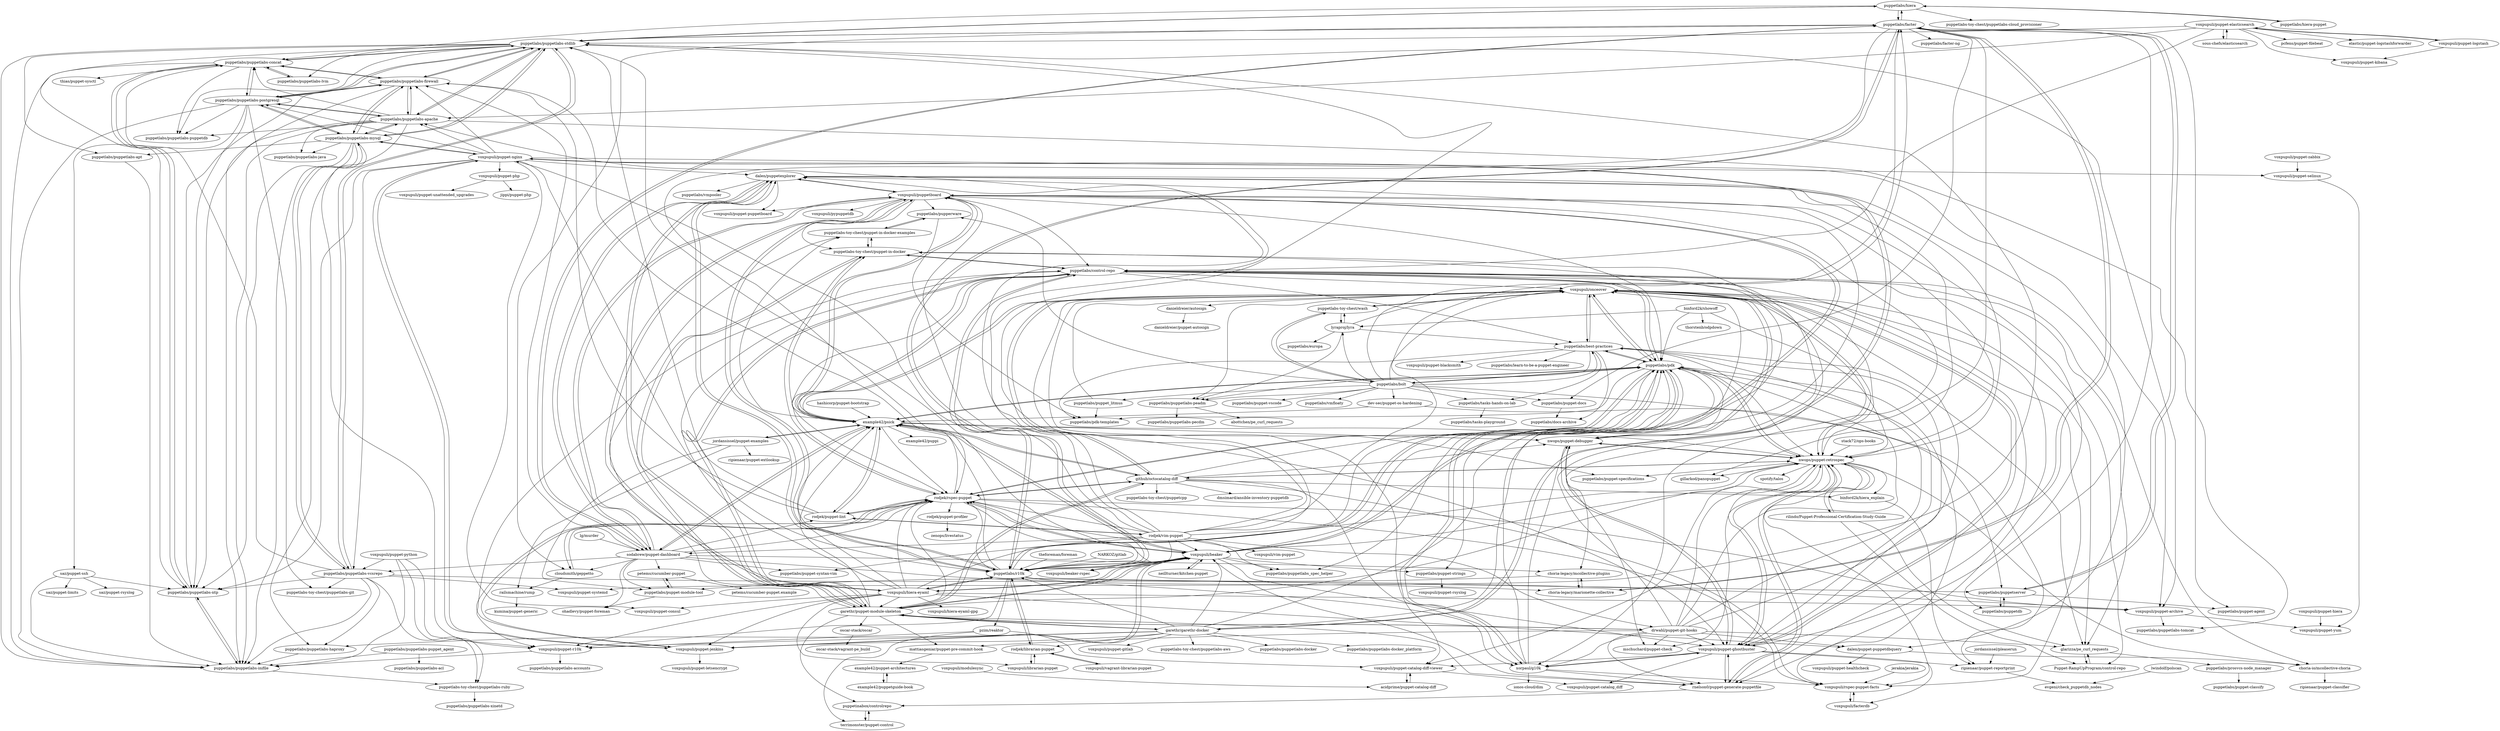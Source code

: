 digraph G {
"puppetlabs/hiera" -> "puppetlabs/hiera-puppet"
"puppetlabs/hiera" -> "puppetlabs/facter"
"puppetlabs/hiera" -> "puppetlabs/puppetlabs-stdlib"
"puppetlabs/hiera" -> "puppetlabs/puppetlabs-concat"
"puppetlabs/hiera" -> "puppetlabs-toy-chest/puppetlabs-cloud_provisioner"
"lyraproj/lyra" -> "puppetlabs-toy-chest/wash"
"lyraproj/lyra" -> "puppetlabs/europa"
"lyraproj/lyra" -> "voxpupuli/onceover"
"lyraproj/lyra" -> "puppetlabs/puppetlabs-peadm"
"lyraproj/lyra" -> "puppetlabs/best-practices"
"voxpupuli/puppetboard" -> "dalen/puppetexplorer"
"voxpupuli/puppetboard" -> "puppetlabs/r10k"
"voxpupuli/puppetboard" -> "voxpupuli/hiera-eyaml"
"voxpupuli/puppetboard" -> "xorpaul/g10k"
"voxpupuli/puppetboard" -> "voxpupuli/puppet-puppetboard"
"voxpupuli/puppetboard" -> "voxpupuli/pypuppetdb"
"voxpupuli/puppetboard" -> "example42/psick"
"voxpupuli/puppetboard" -> "sodabrew/puppet-dashboard"
"voxpupuli/puppetboard" -> "voxpupuli/beaker"
"voxpupuli/puppetboard" -> "puppetlabs/pdk"
"voxpupuli/puppetboard" -> "nwops/puppet-retrospec"
"voxpupuli/puppetboard" -> "puppetlabs/control-repo"
"voxpupuli/puppetboard" -> "puppetlabs-toy-chest/puppet-in-docker"
"voxpupuli/puppetboard" -> "voxpupuli/puppet-ghostbuster"
"voxpupuli/puppetboard" -> "puppetlabs/pupperware"
"voxpupuli/beaker" -> "rodjek/rspec-puppet"
"voxpupuli/beaker" -> "neillturner/kitchen-puppet"
"voxpupuli/beaker" -> "voxpupuli/beaker-rspec"
"voxpupuli/beaker" -> "puppetlabs/r10k"
"voxpupuli/beaker" -> "voxpupuli/hiera-eyaml"
"voxpupuli/beaker" -> "garethr/puppet-module-skeleton"
"voxpupuli/beaker" -> "puppetlabs/pdk"
"voxpupuli/beaker" -> "puppetlabs/puppetlabs_spec_helper"
"voxpupuli/beaker" -> "rnelson0/puppet-generate-puppetfile"
"voxpupuli/beaker" -> "example42/psick"
"voxpupuli/beaker" -> "voxpupuli/puppet-jenkins"
"voxpupuli/beaker" -> "voxpupuli/puppet-ghostbuster"
"voxpupuli/beaker" -> "puppetlabs/puppet-strings"
"voxpupuli/beaker" -> "voxpupuli/puppetboard"
"voxpupuli/beaker" -> "nwops/puppet-retrospec"
"voxpupuli/puppet-php" -> "voxpupuli/puppet-unattended_upgrades"
"voxpupuli/puppet-php" -> "jippi/puppet-php"
"jordansissel/pleaserun" -> "ripienaar/puppet-reportprint" ["e"=1]
"garethr/puppet-module-skeleton" -> "rnelson0/puppet-generate-puppetfile"
"garethr/puppet-module-skeleton" -> "garethr/garethr-docker"
"garethr/puppet-module-skeleton" -> "voxpupuli/beaker"
"garethr/puppet-module-skeleton" -> "nwops/puppet-retrospec"
"garethr/puppet-module-skeleton" -> "puppetlabs-toy-chest/puppet-in-docker"
"garethr/puppet-module-skeleton" -> "drwahl/puppet-git-hooks"
"garethr/puppet-module-skeleton" -> "puppetlabs-toy-chest/puppet-in-docker-examples"
"garethr/puppet-module-skeleton" -> "puppetinabox/controlrepo"
"garethr/puppet-module-skeleton" -> "puppetlabs/control-repo"
"garethr/puppet-module-skeleton" -> "rodjek/rspec-puppet"
"garethr/puppet-module-skeleton" -> "dalen/puppetexplorer"
"garethr/puppet-module-skeleton" -> "github/octocatalog-diff"
"garethr/puppet-module-skeleton" -> "oscar-stack/oscar"
"garethr/puppet-module-skeleton" -> "example42/psick"
"garethr/puppet-module-skeleton" -> "mattiasgeniar/puppet-pre-commit-hook"
"rodjek/vim-puppet" -> "voxpupuli/vim-puppet"
"rodjek/vim-puppet" -> "rodjek/puppet-lint" ["e"=1]
"rodjek/vim-puppet" -> "puppetlabs/puppet-syntax-vim"
"rodjek/vim-puppet" -> "rodjek/rspec-puppet"
"rodjek/vim-puppet" -> "puppetlabs/r10k"
"rodjek/vim-puppet" -> "drwahl/puppet-git-hooks"
"rodjek/vim-puppet" -> "puppetlabs/facter"
"rodjek/vim-puppet" -> "puppetlabs/puppetlabs-apache"
"rodjek/vim-puppet" -> "voxpupuli/beaker"
"rodjek/vim-puppet" -> "dalen/puppetexplorer"
"rodjek/vim-puppet" -> "voxpupuli/puppet-nginx"
"rodjek/vim-puppet" -> "sodabrew/puppet-dashboard"
"rodjek/vim-puppet" -> "voxpupuli/puppetboard"
"rodjek/vim-puppet" -> "puppetlabs/puppetlabs-stdlib"
"rodjek/vim-puppet" -> "puppetlabs/pdk"
"jordansissel/puppet-examples" -> "example42/psick"
"jordansissel/puppet-examples" -> "puppetlabs/puppet-module-tool"
"jordansissel/puppet-examples" -> "ripienaar/puppet-extlookup"
"jordansissel/puppet-examples" -> "railsmachine/rump"
"puppetlabs/puppetlabs-ntp" -> "puppetlabs/puppetlabs-inifile"
"puppetlabs/puppetlabs-ntp" -> "puppetlabs/puppetlabs-concat"
"dev-sec/puppet-os-hardening" -> "ripienaar/puppet-reportprint" ["e"=1]
"dev-sec/puppet-os-hardening" -> "example42/psick" ["e"=1]
"puppetlabs/puppetserver" -> "puppetlabs/puppetdb"
"puppetlabs/puppetserver" -> "puppetlabs/puppet-agent"
"puppetlabs/puppetserver" -> "puppetlabs/facter"
"acidprime/puppet-catalog-diff" -> "voxpupuli/puppet-catalog-diff-viewer"
"puppetlabs/puppetlabs-apt" -> "puppetlabs/puppetlabs-inifile"
"nwops/puppet-retrospec" -> "voxpupuli/onceover"
"nwops/puppet-retrospec" -> "rnelson0/puppet-generate-puppetfile"
"nwops/puppet-retrospec" -> "nwops/puppet-debugger"
"nwops/puppet-retrospec" -> "voxpupuli/puppet-ghostbuster"
"nwops/puppet-retrospec" -> "voxpupuli/rspec-puppet-facts"
"nwops/puppet-retrospec" -> "github/octocatalog-diff"
"nwops/puppet-retrospec" -> "choria-io/mcollective-choria"
"nwops/puppet-retrospec" -> "voxpupuli/puppet-catalog-diff-viewer"
"nwops/puppet-retrospec" -> "puppetlabs/puppet-specifications"
"nwops/puppet-retrospec" -> "rilindo/Puppet-Professional-Certification-Study-Guide"
"nwops/puppet-retrospec" -> "spotify/talos"
"nwops/puppet-retrospec" -> "gillarkod/panopuppet"
"nwops/puppet-retrospec" -> "binford2k/hiera_explain"
"nwops/puppet-retrospec" -> "mschuchard/puppet-check"
"nwops/puppet-retrospec" -> "puppetlabs/pdk"
"neillturner/kitchen-puppet" -> "voxpupuli/beaker"
"voxpupuli/hiera-eyaml" -> "voxpupuli/beaker"
"voxpupuli/hiera-eyaml" -> "voxpupuli/puppetboard"
"voxpupuli/hiera-eyaml" -> "puppetlabs/r10k"
"voxpupuli/hiera-eyaml" -> "voxpupuli/puppet-r10k"
"voxpupuli/hiera-eyaml" -> "rodjek/rspec-puppet"
"voxpupuli/hiera-eyaml" -> "nwops/puppet-retrospec"
"voxpupuli/hiera-eyaml" -> "voxpupuli/librarian-puppet"
"voxpupuli/hiera-eyaml" -> "voxpupuli/puppet-jenkins"
"voxpupuli/hiera-eyaml" -> "voxpupuli/puppet-consul" ["e"=1]
"voxpupuli/hiera-eyaml" -> "voxpupuli/puppet-archive"
"voxpupuli/hiera-eyaml" -> "puppetlabs/control-repo"
"voxpupuli/hiera-eyaml" -> "dalen/puppet-puppetdbquery"
"voxpupuli/hiera-eyaml" -> "example42/psick"
"voxpupuli/hiera-eyaml" -> "voxpupuli/hiera-eyaml-gpg"
"voxpupuli/hiera-eyaml" -> "garethr/puppet-module-skeleton"
"puppetlabs/hiera-puppet" -> "puppetlabs/hiera"
"ripienaar/puppet-reportprint" -> "evgeni/check_puppetdb_nodes"
"saz/puppet-ssh" -> "saz/puppet-limits"
"saz/puppet-ssh" -> "saz/puppet-rsyslog"
"saz/puppet-ssh" -> "puppetlabs/puppetlabs-ntp"
"saz/puppet-ssh" -> "puppetlabs/puppetlabs-inifile"
"voxpupuli/puppet-zabbix" -> "voxpupuli/puppet-selinux"
"puppetlabs/tasks-hands-on-lab" -> "puppetlabs/tasks-playground"
"puppetlabs/puppetlabs-mysql" -> "puppetlabs/puppetlabs-apache"
"puppetlabs/puppetlabs-mysql" -> "puppetlabs/puppetlabs-firewall"
"puppetlabs/puppetlabs-mysql" -> "puppetlabs/puppetlabs-stdlib"
"puppetlabs/puppetlabs-mysql" -> "puppetlabs/puppetlabs-vcsrepo"
"puppetlabs/puppetlabs-mysql" -> "puppetlabs/puppetlabs-apt"
"puppetlabs/puppetlabs-mysql" -> "puppetlabs/puppetlabs-inifile"
"puppetlabs/puppetlabs-mysql" -> "puppetlabs/puppetlabs-postgresql"
"puppetlabs/puppetlabs-mysql" -> "puppetlabs/puppetlabs-ntp"
"puppetlabs/puppetlabs-mysql" -> "voxpupuli/puppet-r10k"
"puppetlabs/puppetlabs-mysql" -> "puppetlabs/puppetlabs-java"
"puppetlabs/puppetlabs-mysql" -> "voxpupuli/puppet-nginx"
"voxpupuli/puppet-nginx" -> "puppetlabs/puppetlabs-mysql"
"voxpupuli/puppet-nginx" -> "voxpupuli/puppet-archive"
"voxpupuli/puppet-nginx" -> "voxpupuli/puppet-consul" ["e"=1]
"voxpupuli/puppet-nginx" -> "voxpupuli/puppet-selinux"
"voxpupuli/puppet-nginx" -> "voxpupuli/puppet-php"
"voxpupuli/puppet-nginx" -> "voxpupuli/puppet-jenkins"
"voxpupuli/puppet-nginx" -> "garethr/garethr-docker"
"voxpupuli/puppet-nginx" -> "puppetlabs/puppetlabs-apache"
"voxpupuli/puppet-nginx" -> "puppetlabs/puppetlabs-vcsrepo"
"voxpupuli/puppet-nginx" -> "dalen/puppetexplorer"
"voxpupuli/puppet-nginx" -> "puppetlabs/puppetlabs-postgresql"
"voxpupuli/puppet-nginx" -> "puppetlabs/puppetlabs-firewall"
"voxpupuli/puppet-nginx" -> "puppetlabs/puppetlabs-ntp"
"voxpupuli/puppet-nginx" -> "puppetlabs/r10k"
"puppetlabs/puppetlabs-stdlib" -> "puppetlabs/puppetlabs-concat"
"puppetlabs/puppetlabs-stdlib" -> "puppetlabs/puppetlabs-firewall"
"puppetlabs/puppetlabs-stdlib" -> "puppetlabs/puppetlabs-vcsrepo"
"puppetlabs/puppetlabs-stdlib" -> "puppetlabs/puppetlabs-inifile"
"puppetlabs/puppetlabs-stdlib" -> "puppetlabs/puppetlabs-apache"
"puppetlabs/puppetlabs-stdlib" -> "puppetlabs/puppetlabs-ntp"
"puppetlabs/puppetlabs-stdlib" -> "puppetlabs/puppetlabs-mysql"
"puppetlabs/puppetlabs-stdlib" -> "puppetlabs/hiera"
"puppetlabs/puppetlabs-stdlib" -> "puppetlabs/puppetlabs-lvm"
"puppetlabs/puppetlabs-stdlib" -> "puppetlabs/puppetlabs-postgresql"
"puppetlabs/puppetlabs-stdlib" -> "puppetlabs/puppetlabs-apt"
"puppetlabs/puppetlabs-stdlib" -> "voxpupuli/puppet-archive"
"puppetlabs/puppetlabs-stdlib" -> "voxpupuli/puppet-systemd"
"puppetlabs/puppetlabs-stdlib" -> "puppetlabs/facter"
"puppetlabs/puppetlabs-stdlib" -> "puppetlabs/puppetlabs-puppetdb"
"puppetlabs/puppetlabs-firewall" -> "puppetlabs/puppetlabs-stdlib"
"puppetlabs/puppetlabs-firewall" -> "puppetlabs/puppetlabs-inifile"
"puppetlabs/puppetlabs-firewall" -> "puppetlabs/puppetlabs-ntp"
"puppetlabs/puppetlabs-firewall" -> "puppetlabs/puppetlabs-concat"
"puppetlabs/puppetlabs-firewall" -> "puppetlabs/puppetlabs-mysql"
"puppetlabs/puppetlabs-firewall" -> "puppetlabs/puppetlabs-postgresql"
"puppetlabs/puppetlabs-firewall" -> "puppetlabs/puppetlabs-apache"
"puppetlabs/pupperware" -> "puppetlabs-toy-chest/puppet-in-docker-examples"
"puppetlabs/pupperware" -> "puppetlabs/pdk-templates"
"cloudsmith/geppetto" -> "railsmachine/rump"
"cloudsmith/geppetto" -> "rodjek/rspec-puppet"
"puppetlabs-toy-chest/wash" -> "voxpupuli/onceover"
"puppetlabs-toy-chest/wash" -> "lyraproj/lyra"
"puppetlabs-toy-chest/wash" -> "puppetlabs/bolt"
"choria-legacy/marionette-collective" -> "choria-legacy/mcollective-plugins"
"choria-legacy/marionette-collective" -> "puppetlabs/facter"
"choria-legacy/mcollective-plugins" -> "choria-legacy/marionette-collective"
"choria-legacy/mcollective-plugins" -> "puppetlabs/puppet-module-tool"
"voxpupuli/vagrant-librarian-puppet" -> "rodjek/librarian-puppet"
"puppetlabs/puppetlabs-peadm" -> "puppetlabs/puppetlabs-pecdm"
"puppetlabs/puppetlabs-peadm" -> "abottchen/pe_curl_requests"
"example42/puppet-architectures" -> "example42/puppetguide-book"
"puppetlabs/puppet_litmus" -> "puppetlabs/pdk-templates"
"puppetlabs/puppet_litmus" -> "voxpupuli/onceover"
"theforeman/foreman" -> "puppetlabs/r10k" ["e"=1]
"puppetlabs/puppetdb" -> "puppetlabs/puppetserver"
"dalen/puppetexplorer" -> "voxpupuli/puppetboard"
"dalen/puppetexplorer" -> "gillarkod/panopuppet"
"dalen/puppetexplorer" -> "dalen/puppet-puppetdbquery"
"dalen/puppetexplorer" -> "sodabrew/puppet-dashboard"
"dalen/puppetexplorer" -> "voxpupuli/puppet-puppetboard"
"dalen/puppetexplorer" -> "garethr/puppet-module-skeleton"
"dalen/puppetexplorer" -> "puppetlabs/vmpooler"
"dalen/puppetexplorer" -> "puppetlabs/r10k"
"dalen/puppetexplorer" -> "nwops/puppet-retrospec"
"sous-chefs/elasticsearch" -> "voxpupuli/puppet-elasticsearch" ["e"=1]
"rodjek/puppet-lint" -> "rodjek/rspec-puppet" ["e"=1]
"rodjek/puppet-lint" -> "puppetlabs/puppetlabs-stdlib" ["e"=1]
"rodjek/puppet-lint" -> "rodjek/vim-puppet" ["e"=1]
"rodjek/puppet-lint" -> "example42/psick" ["e"=1]
"rodjek/puppet-lint" -> "puppetlabs/puppetlabs-firewall" ["e"=1]
"rodjek/rspec-puppet" -> "voxpupuli/beaker"
"rodjek/rspec-puppet" -> "cloudsmith/geppetto"
"rodjek/rspec-puppet" -> "puppetlabs/puppetlabs_spec_helper"
"rodjek/rspec-puppet" -> "rodjek/puppet-lint" ["e"=1]
"rodjek/rspec-puppet" -> "puppetlabs/pdk"
"rodjek/rspec-puppet" -> "voxpupuli/rspec-puppet-facts"
"rodjek/rspec-puppet" -> "rodjek/puppet-profiler"
"rodjek/rspec-puppet" -> "voxpupuli/puppet-archive"
"rodjek/rspec-puppet" -> "puppetlabs-toy-chest/puppet-in-docker"
"rodjek/rspec-puppet" -> "github/octocatalog-diff"
"rodjek/rspec-puppet" -> "voxpupuli/puppet-jenkins"
"rodjek/rspec-puppet" -> "voxpupuli/beaker-rspec"
"rodjek/rspec-puppet" -> "puppetlabs/puppetlabs-firewall"
"pzim/reaktor" -> "voxpupuli/puppet-catalog-diff-viewer"
"pzim/reaktor" -> "terrimonster/puppet-control"
"pzim/reaktor" -> "voxpupuli/puppet-r10k"
"terrimonster/puppet-control" -> "puppetinabox/controlrepo"
"puppetinabox/controlrepo" -> "terrimonster/puppet-control"
"voxpupuli/modulesync" -> "acidprime/puppet-catalog-diff"
"voxpupuli/puppet-archive" -> "puppetlabs/puppetlabs-tomcat"
"voxpupuli/puppet-archive" -> "voxpupuli/puppet-yum"
"voxpupuli/rspec-puppet-facts" -> "voxpupuli/facterdb"
"puppetlabs/prosvcs-node_manager" -> "puppetlabs/puppet-classify"
"voxpupuli/puppet-selinux" -> "voxpupuli/puppet-yum"
"jerakia/jerakia" -> "voxpupuli/rspec-puppet-facts"
"puppetlabs/puppet-strings" -> "voxpupuli/puppet-rsyslog"
"stack72/ops-books" -> "nwops/puppet-retrospec" ["e"=1]
"oscar-stack/oscar" -> "oscar-stack/vagrant-pe_build"
"rilindo/Puppet-Professional-Certification-Study-Guide" -> "glarizza/pe_curl_requests"
"rilindo/Puppet-Professional-Certification-Study-Guide" -> "nwops/puppet-retrospec"
"rilindo/Puppet-Professional-Certification-Study-Guide" -> "Puppet-RampUpProgram/control-repo"
"voxpupuli/puppet-ghostbuster" -> "rnelson0/puppet-generate-puppetfile"
"voxpupuli/puppet-ghostbuster" -> "nwops/puppet-debugger"
"voxpupuli/puppet-ghostbuster" -> "ripienaar/puppet-reportprint"
"voxpupuli/puppet-ghostbuster" -> "voxpupuli/facterdb"
"voxpupuli/puppet-ghostbuster" -> "voxpupuli/puppet-catalog-diff-viewer"
"voxpupuli/puppet-ghostbuster" -> "voxpupuli/puppet-catalog_diff"
"voxpupuli/puppet-ghostbuster" -> "xorpaul/g10k"
"voxpupuli/puppet-ghostbuster" -> "nwops/puppet-retrospec"
"voxpupuli/puppet-ghostbuster" -> "voxpupuli/onceover"
"danieldreier/autosign" -> "danieldreier/puppet-autosign"
"rodjek/puppet-profiler" -> "zenops/livestatus"
"lwindolf/polscan" -> "evgeni/check_puppetdb_nodes"
"xorpaul/g10k" -> "voxpupuli/puppet-ghostbuster"
"xorpaul/g10k" -> "puppetlabs/pdk"
"xorpaul/g10k" -> "voxpupuli/rspec-puppet-facts"
"xorpaul/g10k" -> "voxpupuli/onceover"
"xorpaul/g10k" -> "nwops/puppet-debugger"
"xorpaul/g10k" -> "rnelson0/puppet-generate-puppetfile"
"xorpaul/g10k" -> "ionos-cloud/dim"
"voxpupuli/facterdb" -> "voxpupuli/rspec-puppet-facts"
"voxpupuli/puppet-catalog-diff-viewer" -> "acidprime/puppet-catalog-diff"
"voxpupuli/puppet-catalog-diff-viewer" -> "voxpupuli/puppet-catalog_diff"
"puppetlabs/puppetlabs-puppet_agent" -> "puppetlabs/puppetlabs-inifile"
"puppetlabs/puppetlabs-puppet_agent" -> "puppetlabs/puppetlabs-acl"
"binford2k/showoff" -> "nwops/puppet-retrospec"
"binford2k/showoff" -> "lyraproj/lyra"
"binford2k/showoff" -> "thorstenb/odpdown"
"binford2k/showoff" -> "puppetlabs/pdk"
"lg/murder" -> "sodabrew/puppet-dashboard" ["e"=1]
"rnelson0/puppet-generate-puppetfile" -> "nwops/puppet-retrospec"
"rnelson0/puppet-generate-puppetfile" -> "voxpupuli/puppet-ghostbuster"
"rnelson0/puppet-generate-puppetfile" -> "puppetinabox/controlrepo"
"puppetlabs/control-repo" -> "puppetlabs/r10k"
"puppetlabs/control-repo" -> "example42/psick"
"puppetlabs/control-repo" -> "nwops/puppet-retrospec"
"puppetlabs/control-repo" -> "puppetlabs-toy-chest/puppet-in-docker"
"puppetlabs/control-repo" -> "puppetlabs/pdk"
"puppetlabs/control-repo" -> "rnelson0/puppet-generate-puppetfile"
"puppetlabs/control-repo" -> "nwops/puppet-debugger"
"puppetlabs/control-repo" -> "Puppet-RampUpProgram/control-repo"
"puppetlabs/control-repo" -> "voxpupuli/onceover"
"puppetlabs/control-repo" -> "voxpupuli/puppet-r10k"
"puppetlabs/control-repo" -> "puppetlabs/best-practices"
"puppetlabs/control-repo" -> "garethr/puppet-module-skeleton"
"puppetlabs/control-repo" -> "rodjek/rspec-puppet"
"puppetlabs/control-repo" -> "glarizza/pe_curl_requests"
"puppetlabs/control-repo" -> "choria-io/mcollective-choria"
"rodjek/librarian-puppet" -> "voxpupuli/vagrant-librarian-puppet"
"rodjek/librarian-puppet" -> "voxpupuli/librarian-puppet"
"rodjek/librarian-puppet" -> "puppetlabs/r10k"
"puppetlabs/puppetlabs-postgresql" -> "puppetlabs/puppetlabs-inifile"
"puppetlabs/puppetlabs-postgresql" -> "puppetlabs/puppetlabs-ntp"
"puppetlabs/puppetlabs-postgresql" -> "puppetlabs/puppetlabs-concat"
"puppetlabs/puppetlabs-postgresql" -> "puppetlabs/puppetlabs-apache"
"puppetlabs/puppetlabs-postgresql" -> "puppetlabs/puppetlabs-firewall"
"puppetlabs/puppetlabs-postgresql" -> "puppetlabs/puppetlabs-puppetdb"
"puppetlabs/puppetlabs-postgresql" -> "puppetlabs/puppetlabs-stdlib"
"puppetlabs/puppetlabs-postgresql" -> "puppetlabs/puppetlabs-mysql"
"puppetlabs/puppetlabs-postgresql" -> "saz/puppet-ssh"
"puppetlabs/puppetlabs-postgresql" -> "puppetlabs-toy-chest/puppetlabs-git"
"voxpupuli/librarian-puppet" -> "rodjek/librarian-puppet"
"voxpupuli/onceover" -> "puppetlabs/best-practices"
"voxpupuli/onceover" -> "nwops/puppet-retrospec"
"voxpupuli/onceover" -> "voxpupuli/puppet-ghostbuster"
"voxpupuli/onceover" -> "puppetlabs/pdk"
"voxpupuli/onceover" -> "github/octocatalog-diff"
"voxpupuli/onceover" -> "glarizza/pe_curl_requests"
"voxpupuli/onceover" -> "voxpupuli/puppet-catalog-diff-viewer"
"voxpupuli/onceover" -> "voxpupuli/rspec-puppet-facts"
"voxpupuli/onceover" -> "rnelson0/puppet-generate-puppetfile"
"voxpupuli/onceover" -> "puppetlabs/puppetlabs-peadm"
"voxpupuli/onceover" -> "example42/psick"
"voxpupuli/onceover" -> "danieldreier/autosign"
"voxpupuli/onceover" -> "puppetlabs-toy-chest/wash"
"voxpupuli/onceover" -> "nwops/puppet-debugger"
"voxpupuli/onceover" -> "puppetlabs/puppet-specifications"
"dalen/puppet-puppetdbquery" -> "voxpupuli/puppet-healthcheck"
"dalen/puppet-puppetdbquery" -> "choria-io/mcollective-choria"
"puppetlabs/puppetlabs-inifile" -> "puppetlabs/puppetlabs-ntp"
"puppetlabs/puppetlabs-inifile" -> "puppetlabs-toy-chest/puppetlabs-ruby"
"example42/puppetguide-book" -> "example42/puppet-architectures"
"puppetlabs-toy-chest/puppetlabs-ruby" -> "puppetlabs/puppetlabs-xinetd"
"voxpupuli/puppet-python" -> "puppetlabs-toy-chest/puppetlabs-ruby"
"voxpupuli/puppet-python" -> "puppetlabs/puppetlabs-vcsrepo"
"voxpupuli/puppet-python" -> "puppetlabs/puppetlabs-inifile"
"voxpupuli/puppet-python" -> "voxpupuli/puppet-r10k"
"NARKOZ/gitlab" -> "puppetlabs/r10k" ["e"=1]
"nwops/puppet-debugger" -> "nwops/puppet-retrospec"
"nwops/puppet-debugger" -> "voxpupuli/puppet-ghostbuster"
"nwops/puppet-debugger" -> "mschuchard/puppet-check"
"nwops/puppet-debugger" -> "voxpupuli/onceover"
"puppetlabs-toy-chest/puppet-in-docker" -> "puppetlabs-toy-chest/puppet-in-docker-examples"
"puppetlabs-toy-chest/puppet-in-docker" -> "puppetlabs/control-repo"
"puppetlabs-toy-chest/puppet-in-docker" -> "garethr/puppet-module-skeleton"
"puppetlabs-toy-chest/puppet-in-docker" -> "rodjek/rspec-puppet"
"Puppet-RampUpProgram/control-repo" -> "glarizza/pe_curl_requests"
"binford2k/hiera_explain" -> "ripienaar/puppet-reportprint"
"puppetlabs-toy-chest/puppet-in-docker-examples" -> "puppetlabs-toy-chest/puppet-in-docker"
"puppetlabs-toy-chest/puppet-in-docker-examples" -> "puppetlabs/pupperware"
"puppetlabs/puppetlabs-haproxy" -> "puppetlabs/puppetlabs-inifile"
"glarizza/pe_curl_requests" -> "Puppet-RampUpProgram/control-repo"
"glarizza/pe_curl_requests" -> "puppetlabs/prosvcs-node_manager"
"railsmachine/rump" -> "kumina/puppet-generic" ["e"=1]
"voxpupuli/puppet-hiera" -> "voxpupuli/puppet-yum"
"example42/psick" -> "voxpupuli/onceover"
"example42/psick" -> "puppetlabs/pdk"
"example42/psick" -> "puppetlabs/control-repo"
"example42/psick" -> "nwops/puppet-retrospec"
"example42/psick" -> "nwops/puppet-debugger"
"example42/psick" -> "voxpupuli/puppet-ghostbuster"
"example42/psick" -> "example42/puppi"
"example42/psick" -> "sodabrew/puppet-dashboard"
"example42/psick" -> "jordansissel/puppet-examples"
"example42/psick" -> "voxpupuli/puppetboard"
"example42/psick" -> "puppetlabs-toy-chest/puppet-in-docker-examples"
"example42/psick" -> "voxpupuli/beaker"
"example42/psick" -> "rodjek/rspec-puppet"
"example42/psick" -> "rodjek/puppet-lint" ["e"=1]
"example42/psick" -> "github/octocatalog-diff"
"voxpupuli/puppet-logstash" -> "voxpupuli/puppet-kibana"
"voxpupuli/puppet-logstash" -> "voxpupuli/puppet-elasticsearch"
"voxpupuli/puppet-elasticsearch" -> "voxpupuli/puppet-logstash"
"voxpupuli/puppet-elasticsearch" -> "voxpupuli/puppet-kibana"
"voxpupuli/puppet-elasticsearch" -> "sous-chefs/elasticsearch" ["e"=1]
"voxpupuli/puppet-elasticsearch" -> "puppetlabs/puppetlabs-apache"
"voxpupuli/puppet-elasticsearch" -> "puppetlabs/control-repo"
"voxpupuli/puppet-elasticsearch" -> "pcfens/puppet-filebeat"
"voxpupuli/puppet-elasticsearch" -> "elastic/puppet-logstashforwarder"
"voxpupuli/puppet-elasticsearch" -> "puppetlabs/puppetlabs-stdlib"
"hashicorp/puppet-bootstrap" -> "example42/psick" ["e"=1]
"petems/cucumber-puppet" -> "puppetlabs/puppet-module-tool"
"petems/cucumber-puppet" -> "petems/cucumber-puppet.example"
"choria-io/mcollective-choria" -> "ripienaar/puppet-classifier"
"puppetlabs/puppet-module-tool" -> "ohadlevy/puppet-foreman"
"puppetlabs/puppet-module-tool" -> "petems/cucumber-puppet"
"puppetlabs/puppetlabs-concat" -> "puppetlabs/puppetlabs-inifile"
"puppetlabs/puppetlabs-concat" -> "puppetlabs/puppetlabs-stdlib"
"puppetlabs/puppetlabs-concat" -> "puppetlabs/puppetlabs-ntp"
"puppetlabs/puppetlabs-concat" -> "puppetlabs/puppetlabs-firewall"
"puppetlabs/puppetlabs-concat" -> "puppetlabs/puppetlabs-postgresql"
"puppetlabs/puppetlabs-concat" -> "puppetlabs/puppetlabs-puppetdb"
"puppetlabs/puppetlabs-concat" -> "puppetlabs/puppetlabs-lvm"
"puppetlabs/puppetlabs-concat" -> "thias/puppet-sysctl"
"github/octocatalog-diff" -> "voxpupuli/onceover"
"github/octocatalog-diff" -> "nwops/puppet-retrospec"
"github/octocatalog-diff" -> "nwops/puppet-debugger"
"github/octocatalog-diff" -> "rodjek/rspec-puppet"
"github/octocatalog-diff" -> "dmsimard/ansible-inventory-puppetdb"
"github/octocatalog-diff" -> "voxpupuli/rspec-puppet-facts"
"github/octocatalog-diff" -> "puppetlabs-toy-chest/puppetcpp"
"github/octocatalog-diff" -> "puppetlabs/pdk"
"github/octocatalog-diff" -> "garethr/puppet-module-skeleton"
"github/octocatalog-diff" -> "xorpaul/g10k"
"github/octocatalog-diff" -> "example42/psick"
"github/octocatalog-diff" -> "binford2k/hiera_explain"
"puppetlabs/r10k" -> "puppetlabs/control-repo"
"puppetlabs/r10k" -> "puppetlabs/pdk"
"puppetlabs/r10k" -> "voxpupuli/beaker"
"puppetlabs/r10k" -> "voxpupuli/puppetboard"
"puppetlabs/r10k" -> "puppetlabs/facter"
"puppetlabs/r10k" -> "voxpupuli/puppet-r10k"
"puppetlabs/r10k" -> "puppetlabs/puppetlabs-stdlib"
"puppetlabs/r10k" -> "rodjek/librarian-puppet"
"puppetlabs/r10k" -> "pzim/reaktor"
"puppetlabs/r10k" -> "voxpupuli/hiera-eyaml"
"puppetlabs/r10k" -> "puppetlabs/puppetserver"
"puppetlabs/r10k" -> "xorpaul/g10k"
"puppetlabs/r10k" -> "example42/psick"
"puppetlabs/r10k" -> "rodjek/rspec-puppet"
"puppetlabs/r10k" -> "dalen/puppetexplorer"
"sodabrew/puppet-dashboard" -> "example42/psick"
"sodabrew/puppet-dashboard" -> "puppetlabs/facter"
"sodabrew/puppet-dashboard" -> "dalen/puppetexplorer"
"sodabrew/puppet-dashboard" -> "voxpupuli/puppetboard"
"sodabrew/puppet-dashboard" -> "choria-legacy/mcollective-plugins"
"sodabrew/puppet-dashboard" -> "rodjek/rspec-puppet"
"sodabrew/puppet-dashboard" -> "puppetlabs/puppetlabs-firewall"
"sodabrew/puppet-dashboard" -> "puppetlabs/puppet-module-tool"
"sodabrew/puppet-dashboard" -> "cloudsmith/geppetto"
"sodabrew/puppet-dashboard" -> "choria-legacy/marionette-collective"
"sodabrew/puppet-dashboard" -> "puppetlabs/puppetlabs-vcsrepo"
"sodabrew/puppet-dashboard" -> "petems/cucumber-puppet"
"sodabrew/puppet-dashboard" -> "puppetlabs/puppet-syntax-vim"
"sodabrew/puppet-dashboard" -> "ohadlevy/puppet-foreman"
"sodabrew/puppet-dashboard" -> "rodjek/puppet-lint" ["e"=1]
"puppetlabs/pdk" -> "voxpupuli/onceover"
"puppetlabs/pdk" -> "puppetlabs/pdk-templates"
"puppetlabs/pdk" -> "puppetlabs/bolt"
"puppetlabs/pdk" -> "puppetlabs/r10k"
"puppetlabs/pdk" -> "example42/psick"
"puppetlabs/pdk" -> "voxpupuli/rspec-puppet-facts"
"puppetlabs/pdk" -> "xorpaul/g10k"
"puppetlabs/pdk" -> "rodjek/rspec-puppet"
"puppetlabs/pdk" -> "voxpupuli/puppet-ghostbuster"
"puppetlabs/pdk" -> "nwops/puppet-retrospec"
"puppetlabs/pdk" -> "puppetlabs/best-practices"
"puppetlabs/pdk" -> "puppetlabs/control-repo"
"puppetlabs/pdk" -> "puppetlabs/puppetlabs_spec_helper"
"puppetlabs/pdk" -> "nwops/puppet-debugger"
"puppetlabs/pdk" -> "puppetlabs/puppet-strings"
"drwahl/puppet-git-hooks" -> "mattiasgeniar/puppet-pre-commit-hook"
"drwahl/puppet-git-hooks" -> "voxpupuli/onceover"
"drwahl/puppet-git-hooks" -> "glarizza/pe_curl_requests"
"drwahl/puppet-git-hooks" -> "nwops/puppet-retrospec"
"drwahl/puppet-git-hooks" -> "voxpupuli/puppet-ghostbuster"
"drwahl/puppet-git-hooks" -> "puppetlabs/best-practices"
"drwahl/puppet-git-hooks" -> "xorpaul/g10k"
"drwahl/puppet-git-hooks" -> "garethr/puppet-module-skeleton"
"drwahl/puppet-git-hooks" -> "mschuchard/puppet-check"
"drwahl/puppet-git-hooks" -> "puppetlabs-toy-chest/puppet-in-docker"
"drwahl/puppet-git-hooks" -> "dalen/puppet-puppetdbquery"
"drwahl/puppet-git-hooks" -> "rnelson0/puppet-generate-puppetfile"
"drwahl/puppet-git-hooks" -> "puppetlabs/pdk"
"puppetlabs/puppetlabs-apache" -> "puppetlabs/puppetlabs-mysql"
"puppetlabs/puppetlabs-apache" -> "puppetlabs/puppetlabs-stdlib"
"puppetlabs/puppetlabs-apache" -> "puppetlabs/puppetlabs-postgresql"
"puppetlabs/puppetlabs-apache" -> "puppetlabs/puppetlabs-ntp"
"puppetlabs/puppetlabs-apache" -> "puppetlabs/puppetlabs-tomcat"
"puppetlabs/puppetlabs-apache" -> "puppetlabs/puppetlabs-firewall"
"puppetlabs/puppetlabs-apache" -> "puppetlabs/puppetlabs-concat"
"puppetlabs/puppetlabs-apache" -> "puppetlabs/puppetlabs-inifile"
"puppetlabs/puppetlabs-apache" -> "puppetlabs/puppetlabs-puppetdb"
"puppetlabs/puppetlabs-apache" -> "puppetlabs/puppetlabs-java"
"puppetlabs/puppetlabs-apache" -> "puppetlabs/puppetlabs-haproxy"
"puppetlabs/best-practices" -> "voxpupuli/onceover"
"puppetlabs/best-practices" -> "puppetlabs/puppetlabs-peadm"
"puppetlabs/best-practices" -> "puppetlabs/pdk-templates"
"puppetlabs/best-practices" -> "glarizza/pe_curl_requests"
"puppetlabs/best-practices" -> "puppetlabs/tasks-hands-on-lab"
"puppetlabs/best-practices" -> "voxpupuli/puppet-blacksmith"
"puppetlabs/best-practices" -> "puppetlabs/docs-archive"
"puppetlabs/best-practices" -> "puppetlabs/pdk"
"puppetlabs/best-practices" -> "nwops/puppet-retrospec"
"puppetlabs/best-practices" -> "voxpupuli/puppet-ghostbuster"
"puppetlabs/best-practices" -> "puppetlabs/learn-to-be-a-puppet-engineer"
"puppetlabs/bolt" -> "puppetlabs/pdk"
"puppetlabs/bolt" -> "puppetlabs-toy-chest/wash"
"puppetlabs/bolt" -> "puppetlabs/tasks-hands-on-lab"
"puppetlabs/bolt" -> "voxpupuli/onceover"
"puppetlabs/bolt" -> "puppetlabs/puppet-docs"
"puppetlabs/bolt" -> "lyraproj/lyra"
"puppetlabs/bolt" -> "puppetlabs/puppetlabs-peadm"
"puppetlabs/bolt" -> "dev-sec/puppet-os-hardening" ["e"=1]
"puppetlabs/bolt" -> "puppetlabs/pupperware"
"puppetlabs/bolt" -> "puppetlabs/puppetserver"
"puppetlabs/bolt" -> "puppetlabs/facter"
"puppetlabs/bolt" -> "puppetlabs/puppet_litmus"
"puppetlabs/bolt" -> "puppetlabs/puppet-vscode"
"puppetlabs/bolt" -> "puppetlabs/best-practices"
"puppetlabs/bolt" -> "puppetlabs/vmfloaty"
"puppetlabs/puppet-docs" -> "puppetlabs/docs-archive"
"puppetlabs/puppetlabs-vcsrepo" -> "puppetlabs/puppetlabs-stdlib"
"puppetlabs/puppetlabs-vcsrepo" -> "puppetlabs/puppetlabs-inifile"
"puppetlabs/puppetlabs-vcsrepo" -> "puppetlabs/puppetlabs-ntp"
"puppetlabs/puppetlabs-vcsrepo" -> "puppetlabs/puppetlabs-mysql"
"puppetlabs/puppetlabs-vcsrepo" -> "puppetlabs/puppetlabs-haproxy"
"puppetlabs/puppetlabs-vcsrepo" -> "puppetlabs-toy-chest/puppetlabs-ruby"
"puppetlabs/puppetlabs-vcsrepo" -> "puppetlabs-toy-chest/puppetlabs-git"
"puppetlabs/puppetlabs-vcsrepo" -> "voxpupuli/puppet-archive"
"puppetlabs/puppetlabs-vcsrepo" -> "puppetlabs/puppetlabs-concat"
"puppetlabs/puppetlabs-vcsrepo" -> "voxpupuli/puppet-systemd"
"mattiasgeniar/puppet-pre-commit-hook" -> "example42/puppet-architectures"
"voxpupuli/puppet-r10k" -> "puppetlabs/puppetlabs-accounts"
"voxpupuli/puppet-r10k" -> "puppetlabs/puppetlabs-inifile"
"voxpupuli/puppet-jenkins" -> "voxpupuli/puppet-letsencrypt"
"voxpupuli/puppet-jenkins" -> "rodjek/rspec-puppet"
"voxpupuli/puppet-jenkins" -> "voxpupuli/beaker"
"voxpupuli/puppet-jenkins" -> "voxpupuli/puppet-nginx"
"garethr/garethr-docker" -> "garethr/puppet-module-skeleton"
"garethr/garethr-docker" -> "voxpupuli/puppet-nginx"
"garethr/garethr-docker" -> "voxpupuli/puppet-gitlab"
"garethr/garethr-docker" -> "puppetlabs-toy-chest/puppetlabs-aws"
"garethr/garethr-docker" -> "voxpupuli/beaker"
"garethr/garethr-docker" -> "puppetlabs/puppetlabs-docker"
"garethr/garethr-docker" -> "voxpupuli/puppet-jenkins"
"garethr/garethr-docker" -> "puppetlabs-toy-chest/puppet-in-docker"
"garethr/garethr-docker" -> "rodjek/librarian-puppet"
"garethr/garethr-docker" -> "puppetlabs/r10k"
"garethr/garethr-docker" -> "puppetlabs/puppetlabs-haproxy"
"garethr/garethr-docker" -> "dalen/puppetexplorer"
"garethr/garethr-docker" -> "voxpupuli/puppet-r10k"
"garethr/garethr-docker" -> "puppetlabs/puppetlabs-docker_platform"
"puppetlabs/facter" -> "puppetlabs/hiera"
"puppetlabs/facter" -> "choria-legacy/marionette-collective"
"puppetlabs/facter" -> "puppetlabs/puppetlabs-stdlib"
"puppetlabs/facter" -> "choria-legacy/mcollective-plugins"
"puppetlabs/facter" -> "puppetlabs/r10k"
"puppetlabs/facter" -> "sodabrew/puppet-dashboard"
"puppetlabs/facter" -> "puppetlabs/puppetserver"
"puppetlabs/facter" -> "puppetlabs/puppet-docs"
"puppetlabs/facter" -> "puppetlabs/puppet-agent"
"puppetlabs/facter" -> "puppetlabs/puppetdb"
"puppetlabs/facter" -> "rodjek/rspec-puppet"
"puppetlabs/facter" -> "cloudsmith/geppetto"
"puppetlabs/facter" -> "puppetlabs/facter-ng"
"puppetlabs/puppetlabs-lvm" -> "puppetlabs/puppetlabs-concat"
"puppetlabs/hiera" ["l"="1.387,-31.592"]
"puppetlabs/hiera-puppet" ["l"="1.387,-31.617"]
"puppetlabs/facter" ["l"="1.432,-31.56"]
"puppetlabs/puppetlabs-stdlib" ["l"="1.358,-31.561"]
"puppetlabs/puppetlabs-concat" ["l"="1.341,-31.576"]
"puppetlabs-toy-chest/puppetlabs-cloud_provisioner" ["l"="1.388,-31.633"]
"lyraproj/lyra" ["l"="1.57,-31.468"]
"puppetlabs-toy-chest/wash" ["l"="1.555,-31.489"]
"puppetlabs/europa" ["l"="1.628,-31.454"]
"voxpupuli/onceover" ["l"="1.513,-31.481"]
"puppetlabs/puppetlabs-peadm" ["l"="1.57,-31.489"]
"puppetlabs/best-practices" ["l"="1.53,-31.481"]
"voxpupuli/puppetboard" ["l"="1.442,-31.492"]
"dalen/puppetexplorer" ["l"="1.408,-31.486"]
"puppetlabs/r10k" ["l"="1.415,-31.504"]
"voxpupuli/hiera-eyaml" ["l"="1.412,-31.473"]
"xorpaul/g10k" ["l"="1.483,-31.503"]
"voxpupuli/puppet-puppetboard" ["l"="1.398,-31.46"]
"voxpupuli/pypuppetdb" ["l"="1.414,-31.424"]
"example42/psick" ["l"="1.462,-31.504"]
"sodabrew/puppet-dashboard" ["l"="1.421,-31.539"]
"voxpupuli/beaker" ["l"="1.431,-31.48"]
"puppetlabs/pdk" ["l"="1.482,-31.483"]
"nwops/puppet-retrospec" ["l"="1.486,-31.466"]
"puppetlabs/control-repo" ["l"="1.453,-31.477"]
"puppetlabs-toy-chest/puppet-in-docker" ["l"="1.441,-31.466"]
"voxpupuli/puppet-ghostbuster" ["l"="1.496,-31.492"]
"puppetlabs/pupperware" ["l"="1.506,-31.46"]
"rodjek/rspec-puppet" ["l"="1.433,-31.505"]
"neillturner/kitchen-puppet" ["l"="1.407,-31.441"]
"voxpupuli/beaker-rspec" ["l"="1.448,-31.522"]
"garethr/puppet-module-skeleton" ["l"="1.432,-31.459"]
"puppetlabs/puppetlabs_spec_helper" ["l"="1.453,-31.458"]
"rnelson0/puppet-generate-puppetfile" ["l"="1.469,-31.471"]
"voxpupuli/puppet-jenkins" ["l"="1.384,-31.493"]
"puppetlabs/puppet-strings" ["l"="1.455,-31.43"]
"voxpupuli/puppet-php" ["l"="1.259,-31.524"]
"voxpupuli/puppet-unattended_upgrades" ["l"="1.224,-31.516"]
"jippi/puppet-php" ["l"="1.228,-31.533"]
"jordansissel/pleaserun" ["l"="8.309,-12.417", "c"=600]
"ripienaar/puppet-reportprint" ["l"="1.537,-31.54"]
"garethr/garethr-docker" ["l"="1.368,-31.474"]
"drwahl/puppet-git-hooks" ["l"="1.472,-31.459"]
"puppetlabs-toy-chest/puppet-in-docker-examples" ["l"="1.468,-31.446"]
"puppetinabox/controlrepo" ["l"="1.414,-31.453"]
"github/octocatalog-diff" ["l"="1.472,-31.489"]
"oscar-stack/oscar" ["l"="1.408,-31.401"]
"mattiasgeniar/puppet-pre-commit-hook" ["l"="1.446,-31.412"]
"rodjek/vim-puppet" ["l"="1.404,-31.52"]
"voxpupuli/vim-puppet" ["l"="1.358,-31.505"]
"rodjek/puppet-lint" ["l"="-0.02,-31.791", "c"=295]
"puppetlabs/puppet-syntax-vim" ["l"="1.399,-31.551"]
"puppetlabs/puppetlabs-apache" ["l"="1.347,-31.546"]
"voxpupuli/puppet-nginx" ["l"="1.356,-31.524"]
"jordansissel/puppet-examples" ["l"="1.489,-31.558"]
"puppetlabs/puppet-module-tool" ["l"="1.449,-31.581"]
"ripienaar/puppet-extlookup" ["l"="1.514,-31.584"]
"railsmachine/rump" ["l"="1.493,-31.581"]
"puppetlabs/puppetlabs-ntp" ["l"="1.323,-31.563"]
"puppetlabs/puppetlabs-inifile" ["l"="1.319,-31.552"]
"dev-sec/puppet-os-hardening" ["l"="8.429,-12.755", "c"=1228]
"puppetlabs/puppetserver" ["l"="1.468,-31.568"]
"puppetlabs/puppetdb" ["l"="1.476,-31.601"]
"puppetlabs/puppet-agent" ["l"="1.456,-31.596"]
"acidprime/puppet-catalog-diff" ["l"="1.561,-31.537"]
"voxpupuli/puppet-catalog-diff-viewer" ["l"="1.513,-31.509"]
"puppetlabs/puppetlabs-apt" ["l"="1.314,-31.582"]
"nwops/puppet-debugger" ["l"="1.499,-31.477"]
"voxpupuli/rspec-puppet-facts" ["l"="1.497,-31.509"]
"choria-io/mcollective-choria" ["l"="1.468,-31.422"]
"puppetlabs/puppet-specifications" ["l"="1.533,-31.448"]
"rilindo/Puppet-Professional-Certification-Study-Guide" ["l"="1.504,-31.428"]
"spotify/talos" ["l"="1.523,-31.425"]
"gillarkod/panopuppet" ["l"="1.441,-31.444"]
"binford2k/hiera_explain" ["l"="1.506,-31.52"]
"mschuchard/puppet-check" ["l"="1.511,-31.445"]
"voxpupuli/puppet-r10k" ["l"="1.373,-31.51"]
"voxpupuli/librarian-puppet" ["l"="1.365,-31.433"]
"voxpupuli/puppet-consul" ["l"="6.951,-12.961", "c"=666]
"voxpupuli/puppet-archive" ["l"="1.38,-31.538"]
"dalen/puppet-puppetdbquery" ["l"="1.432,-31.431"]
"voxpupuli/hiera-eyaml-gpg" ["l"="1.385,-31.44"]
"evgeni/check_puppetdb_nodes" ["l"="1.572,-31.575"]
"saz/puppet-ssh" ["l"="1.285,-31.574"]
"saz/puppet-limits" ["l"="1.256,-31.576"]
"saz/puppet-rsyslog" ["l"="1.248,-31.59"]
"voxpupuli/puppet-zabbix" ["l"="1.323,-31.643"]
"voxpupuli/puppet-selinux" ["l"="1.344,-31.604"]
"puppetlabs/tasks-hands-on-lab" ["l"="1.585,-31.505"]
"puppetlabs/tasks-playground" ["l"="1.623,-31.511"]
"puppetlabs/puppetlabs-mysql" ["l"="1.334,-31.551"]
"puppetlabs/puppetlabs-firewall" ["l"="1.363,-31.549"]
"puppetlabs/puppetlabs-vcsrepo" ["l"="1.333,-31.539"]
"puppetlabs/puppetlabs-postgresql" ["l"="1.337,-31.564"]
"puppetlabs/puppetlabs-java" ["l"="1.305,-31.568"]
"puppetlabs/puppetlabs-lvm" ["l"="1.331,-31.596"]
"voxpupuli/puppet-systemd" ["l"="1.299,-31.556"]
"puppetlabs/puppetlabs-puppetdb" ["l"="1.356,-31.581"]
"puppetlabs/pdk-templates" ["l"="1.53,-31.464"]
"cloudsmith/geppetto" ["l"="1.452,-31.544"]
"puppetlabs/bolt" ["l"="1.537,-31.509"]
"choria-legacy/marionette-collective" ["l"="1.411,-31.573"]
"choria-legacy/mcollective-plugins" ["l"="1.424,-31.582"]
"voxpupuli/vagrant-librarian-puppet" ["l"="1.346,-31.424"]
"rodjek/librarian-puppet" ["l"="1.365,-31.453"]
"puppetlabs/puppetlabs-pecdm" ["l"="1.606,-31.495"]
"abottchen/pe_curl_requests" ["l"="1.604,-31.485"]
"example42/puppet-architectures" ["l"="1.445,-31.372"]
"example42/puppetguide-book" ["l"="1.443,-31.354"]
"puppetlabs/puppet_litmus" ["l"="1.55,-31.473"]
"theforeman/foreman" ["l"="14.92,-11.374", "c"=855]
"puppetlabs/vmpooler" ["l"="1.385,-31.423"]
"sous-chefs/elasticsearch" ["l"="9.192,-12.834", "c"=1111]
"voxpupuli/puppet-elasticsearch" ["l"="1.312,-31.5"]
"rodjek/puppet-profiler" ["l"="1.36,-31.491"]
"pzim/reaktor" ["l"="1.429,-31.52"]
"terrimonster/puppet-control" ["l"="1.394,-31.473"]
"voxpupuli/modulesync" ["l"="1.605,-31.561"]
"puppetlabs/puppetlabs-tomcat" ["l"="1.377,-31.567"]
"voxpupuli/puppet-yum" ["l"="1.364,-31.597"]
"voxpupuli/facterdb" ["l"="1.519,-31.521"]
"puppetlabs/prosvcs-node_manager" ["l"="1.517,-31.4"]
"puppetlabs/puppet-classify" ["l"="1.528,-31.375"]
"jerakia/jerakia" ["l"="1.548,-31.562"]
"voxpupuli/puppet-rsyslog" ["l"="1.459,-31.4"]
"stack72/ops-books" ["l"="10.229,-6.091", "c"=162]
"oscar-stack/vagrant-pe_build" ["l"="1.398,-31.376"]
"glarizza/pe_curl_requests" ["l"="1.499,-31.446"]
"Puppet-RampUpProgram/control-repo" ["l"="1.485,-31.435"]
"voxpupuli/puppet-catalog_diff" ["l"="1.523,-31.497"]
"danieldreier/autosign" ["l"="1.575,-31.447"]
"danieldreier/puppet-autosign" ["l"="1.602,-31.433"]
"zenops/livestatus" ["l"="1.331,-31.483"]
"lwindolf/polscan" ["l"="1.599,-31.599"]
"ionos-cloud/dim" ["l"="1.51,-31.538"]
"puppetlabs/puppetlabs-puppet_agent" ["l"="1.276,-31.593"]
"puppetlabs/puppetlabs-acl" ["l"="1.256,-31.611"]
"binford2k/showoff" ["l"="1.558,-31.424"]
"thorstenb/odpdown" ["l"="1.594,-31.39"]
"lg/murder" ["l"="2.834,-35.706", "c"=171]
"puppetlabs-toy-chest/puppetlabs-git" ["l"="1.306,-31.545"]
"voxpupuli/puppet-healthcheck" ["l"="1.428,-31.393"]
"puppetlabs-toy-chest/puppetlabs-ruby" ["l"="1.29,-31.54"]
"puppetlabs/puppetlabs-xinetd" ["l"="1.261,-31.546"]
"voxpupuli/puppet-python" ["l"="1.307,-31.527"]
"NARKOZ/gitlab" ["l"="7.17,-8.656", "c"=14]
"puppetlabs/puppetlabs-haproxy" ["l"="1.33,-31.518"]
"kumina/puppet-generic" ["l"="8.398,-12.608", "c"=600]
"voxpupuli/puppet-hiera" ["l"="1.356,-31.631"]
"example42/puppi" ["l"="1.476,-31.539"]
"voxpupuli/puppet-logstash" ["l"="1.278,-31.499"]
"voxpupuli/puppet-kibana" ["l"="1.279,-31.485"]
"pcfens/puppet-filebeat" ["l"="1.258,-31.481"]
"elastic/puppet-logstashforwarder" ["l"="1.292,-31.48"]
"hashicorp/puppet-bootstrap" ["l"="11.575,-34.854", "c"=27]
"petems/cucumber-puppet" ["l"="1.438,-31.601"]
"petems/cucumber-puppet.example" ["l"="1.443,-31.63"]
"ripienaar/puppet-classifier" ["l"="1.476,-31.382"]
"ohadlevy/puppet-foreman" ["l"="1.435,-31.575"]
"thias/puppet-sysctl" ["l"="1.314,-31.609"]
"dmsimard/ansible-inventory-puppetdb" ["l"="1.487,-31.418"]
"puppetlabs-toy-chest/puppetcpp" ["l"="1.487,-31.526"]
"voxpupuli/puppet-blacksmith" ["l"="1.591,-31.468"]
"puppetlabs/docs-archive" ["l"="1.548,-31.527"]
"puppetlabs/learn-to-be-a-puppet-engineer" ["l"="1.58,-31.482"]
"puppetlabs/puppet-docs" ["l"="1.519,-31.555"]
"puppetlabs/puppet-vscode" ["l"="1.595,-31.532"]
"puppetlabs/vmfloaty" ["l"="1.575,-31.522"]
"puppetlabs/puppetlabs-accounts" ["l"="1.34,-31.498"]
"voxpupuli/puppet-letsencrypt" ["l"="1.327,-31.469"]
"voxpupuli/puppet-gitlab" ["l"="1.307,-31.452"]
"puppetlabs-toy-chest/puppetlabs-aws" ["l"="1.309,-31.419"]
"puppetlabs/puppetlabs-docker" ["l"="1.326,-31.439"]
"puppetlabs/puppetlabs-docker_platform" ["l"="1.341,-31.456"]
"puppetlabs/facter-ng" ["l"="1.421,-31.597"]
}